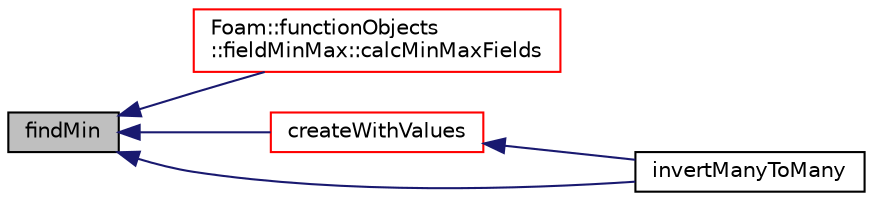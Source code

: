 digraph "findMin"
{
  bgcolor="transparent";
  edge [fontname="Helvetica",fontsize="10",labelfontname="Helvetica",labelfontsize="10"];
  node [fontname="Helvetica",fontsize="10",shape=record];
  rankdir="LR";
  Node15229 [label="findMin",height=0.2,width=0.4,color="black", fillcolor="grey75", style="filled", fontcolor="black"];
  Node15229 -> Node15230 [dir="back",color="midnightblue",fontsize="10",style="solid",fontname="Helvetica"];
  Node15230 [label="Foam::functionObjects\l::fieldMinMax::calcMinMaxFields",height=0.2,width=0.4,color="red",URL="$a24173.html#a6126365ecd734d34bcb4c240e4ce8039",tooltip="Calculate the field min/max. "];
  Node15229 -> Node15232 [dir="back",color="midnightblue",fontsize="10",style="solid",fontname="Helvetica"];
  Node15232 [label="createWithValues",height=0.2,width=0.4,color="red",URL="$a21851.html#aeeca6143ff7b77311c502e416937caf1",tooltip="Opposite of findIndices: set values at indices to given value. "];
  Node15232 -> Node15233 [dir="back",color="midnightblue",fontsize="10",style="solid",fontname="Helvetica"];
  Node15233 [label="invertManyToMany",height=0.2,width=0.4,color="black",URL="$a21851.html#a60361d3b41d646c75759253d819ea911"];
  Node15229 -> Node15233 [dir="back",color="midnightblue",fontsize="10",style="solid",fontname="Helvetica"];
}
